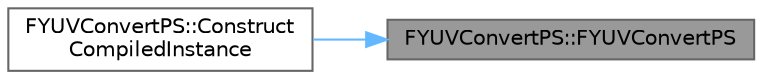 digraph "FYUVConvertPS::FYUVConvertPS"
{
 // INTERACTIVE_SVG=YES
 // LATEX_PDF_SIZE
  bgcolor="transparent";
  edge [fontname=Helvetica,fontsize=10,labelfontname=Helvetica,labelfontsize=10];
  node [fontname=Helvetica,fontsize=10,shape=box,height=0.2,width=0.4];
  rankdir="RL";
  Node1 [id="Node000001",label="FYUVConvertPS::FYUVConvertPS",height=0.2,width=0.4,color="gray40", fillcolor="grey60", style="filled", fontcolor="black",tooltip=" "];
  Node1 -> Node2 [id="edge1_Node000001_Node000002",dir="back",color="steelblue1",style="solid",tooltip=" "];
  Node2 [id="Node000002",label="FYUVConvertPS::Construct\lCompiledInstance",height=0.2,width=0.4,color="grey40", fillcolor="white", style="filled",URL="$d1/dbf/classFYUVConvertPS.html#a1b5503034a2a1a2c9d95ce60ad79ef17",tooltip=" "];
}
